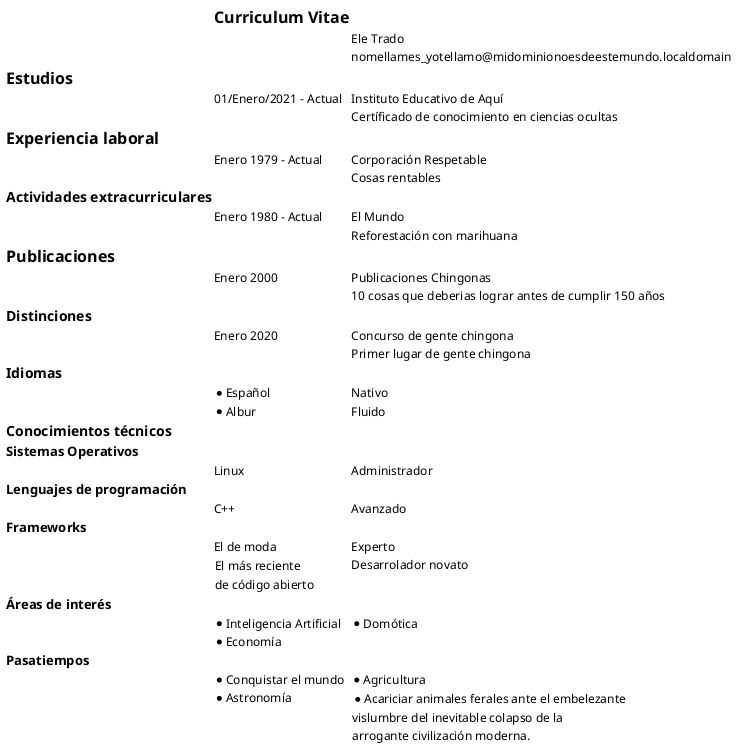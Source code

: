 @startsalt

{
  .|=Curriculum Vitae
  .| .|Ele Trado
  .|. | nomellames_yotellamo@midominionoesdeestemundo.localdomain
  =Estudios
    .|01/Enero/2021 - Actual | Instituto Educativo de Aquí
    .|.| Certíficado de conocimiento en ciencias ocultas
  =Experiencia laboral | .
    .|Enero 1979 - Actual | Corporación Respetable
    .|.| Cosas rentables
  ==Actividades extracurriculares | .
    .|Enero 1980 - Actual | El Mundo
    .|.|  Reforestación con marihuana
  =Publicaciones | .
    .|Enero 2000 | Publicaciones Chingonas
    .|.|  10 cosas que deberias lograr antes de cumplir 150 años
  ==Distinciones
    .| Enero 2020 | Concurso de gente chingona
    .| .| Primer lugar de gente chingona
  ==Idiomas
    . | * Español | Nativo
    . | * Albur | Fluido
  ==Conocimientos técnicos
  ===Sistemas Operativos
  .| Linux | Administrador
  ===Lenguajes de programación
  .| C++ | Avanzado
  ===Frameworks
  .| El de moda | Experto
  .| {El más reciente
    de código abierto}| Desarrolador novato
  ===Áreas de interés
    .| * Inteligencia Artificial | * Domótica
    .| * Economía
  ===Pasatiempos
    .| * Conquistar el mundo | * Agricultura
    .| * Astronomía | { * Acariciar animales ferales ante el embelezante
      vislumbre del inevitable colapso de la
      arrogante civilización moderna. }
}
@endsalt

